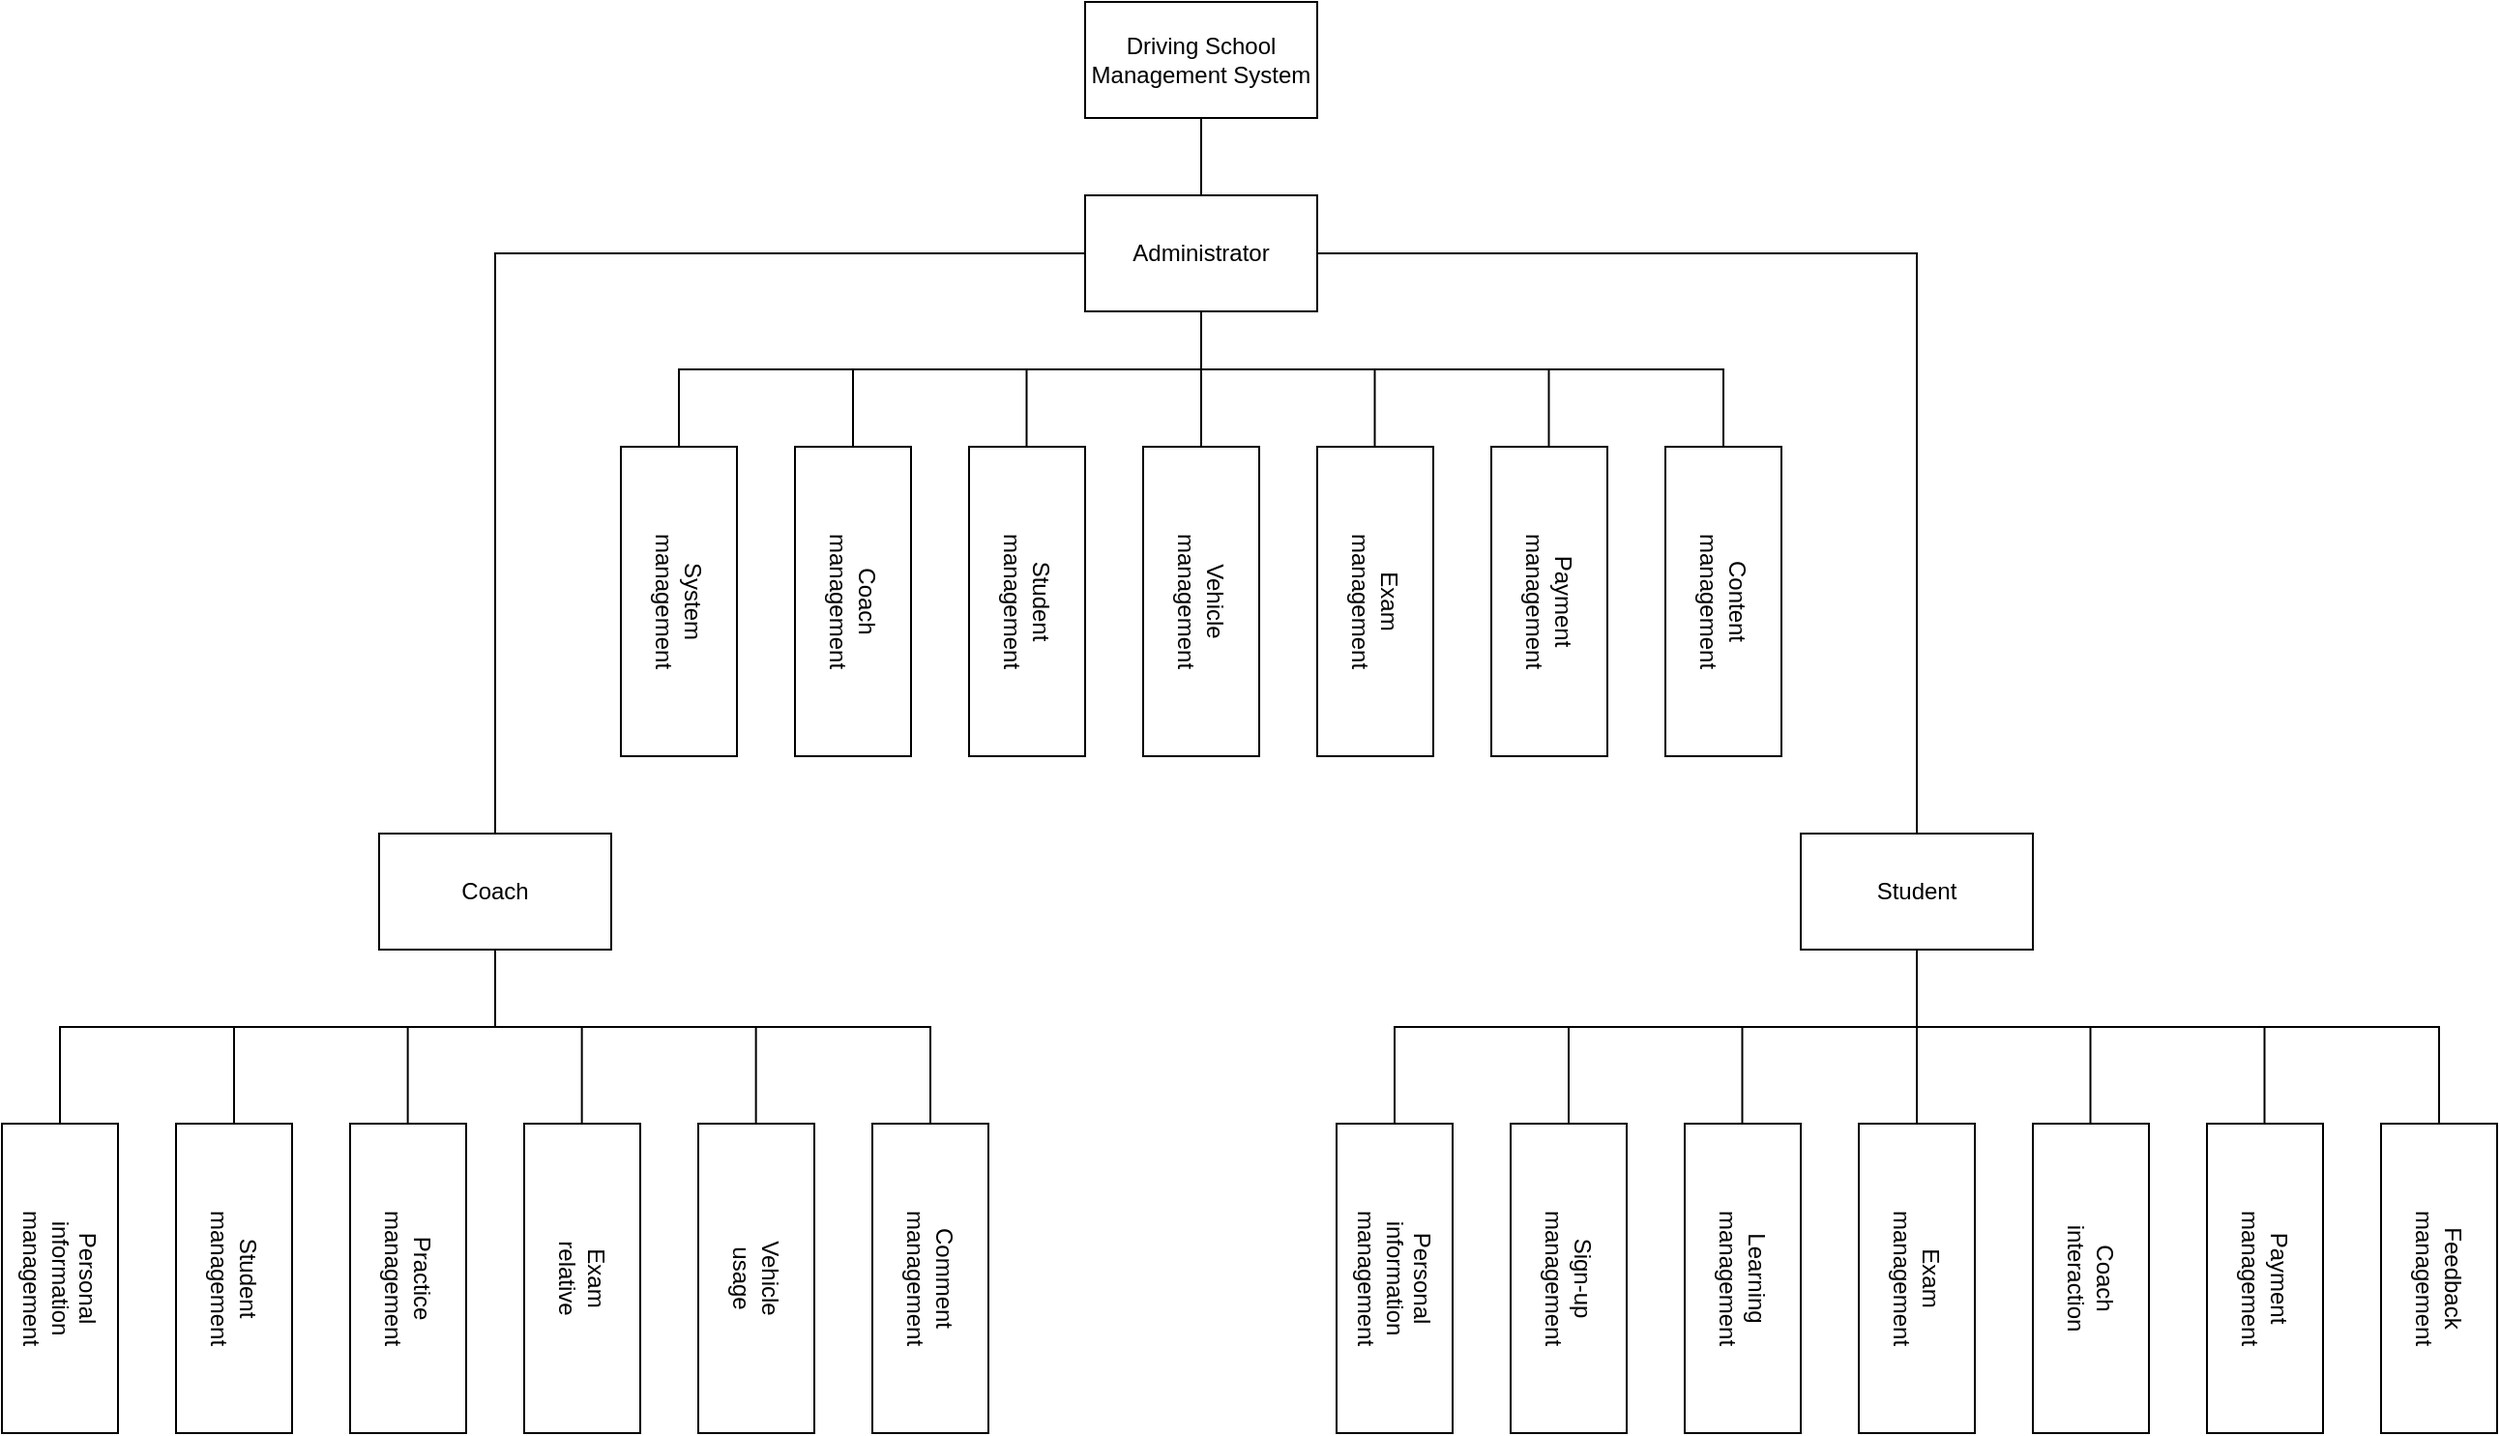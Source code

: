 <mxfile version="26.2.2">
  <diagram name="第 1 页" id="kSbwENPbiCPndEw7tRA8">
    <mxGraphModel dx="3007" dy="1548" grid="1" gridSize="10" guides="1" tooltips="1" connect="1" arrows="1" fold="1" page="1" pageScale="1" pageWidth="827" pageHeight="1169" math="0" shadow="0">
      <root>
        <mxCell id="0" />
        <mxCell id="1" parent="0" />
        <mxCell id="XWe93O4pvrMIyXSSVVKB-1" value="Driving School Management System" style="rounded=0;whiteSpace=wrap;html=1;" vertex="1" parent="1">
          <mxGeometry x="420" y="120" width="120" height="60" as="geometry" />
        </mxCell>
        <mxCell id="XWe93O4pvrMIyXSSVVKB-2" value="Administrator" style="rounded=0;whiteSpace=wrap;html=1;" vertex="1" parent="1">
          <mxGeometry x="420" y="220" width="120" height="60" as="geometry" />
        </mxCell>
        <mxCell id="XWe93O4pvrMIyXSSVVKB-3" value="Coach" style="rounded=0;whiteSpace=wrap;html=1;" vertex="1" parent="1">
          <mxGeometry x="55" y="550" width="120" height="60" as="geometry" />
        </mxCell>
        <mxCell id="XWe93O4pvrMIyXSSVVKB-4" value="Student" style="rounded=0;whiteSpace=wrap;html=1;" vertex="1" parent="1">
          <mxGeometry x="790" y="550" width="120" height="60" as="geometry" />
        </mxCell>
        <mxCell id="XWe93O4pvrMIyXSSVVKB-6" value="" style="rounded=0;whiteSpace=wrap;html=1;" vertex="1" parent="1">
          <mxGeometry x="180" y="350" width="60" height="160" as="geometry" />
        </mxCell>
        <mxCell id="XWe93O4pvrMIyXSSVVKB-7" value="" style="rounded=0;whiteSpace=wrap;html=1;" vertex="1" parent="1">
          <mxGeometry x="270" y="350" width="60" height="160" as="geometry" />
        </mxCell>
        <mxCell id="XWe93O4pvrMIyXSSVVKB-8" value="" style="rounded=0;whiteSpace=wrap;html=1;" vertex="1" parent="1">
          <mxGeometry x="360" y="350" width="60" height="160" as="geometry" />
        </mxCell>
        <mxCell id="XWe93O4pvrMIyXSSVVKB-9" value="" style="rounded=0;whiteSpace=wrap;html=1;" vertex="1" parent="1">
          <mxGeometry x="450" y="350" width="60" height="160" as="geometry" />
        </mxCell>
        <mxCell id="XWe93O4pvrMIyXSSVVKB-10" value="" style="rounded=0;whiteSpace=wrap;html=1;" vertex="1" parent="1">
          <mxGeometry x="540" y="350" width="60" height="160" as="geometry" />
        </mxCell>
        <mxCell id="XWe93O4pvrMIyXSSVVKB-11" value="" style="rounded=0;whiteSpace=wrap;html=1;" vertex="1" parent="1">
          <mxGeometry x="630" y="350" width="60" height="160" as="geometry" />
        </mxCell>
        <mxCell id="XWe93O4pvrMIyXSSVVKB-12" value="" style="rounded=0;whiteSpace=wrap;html=1;" vertex="1" parent="1">
          <mxGeometry x="720" y="350" width="60" height="160" as="geometry" />
        </mxCell>
        <mxCell id="XWe93O4pvrMIyXSSVVKB-13" value="" style="rounded=0;whiteSpace=wrap;html=1;" vertex="1" parent="1">
          <mxGeometry x="-140" y="700" width="60" height="160" as="geometry" />
        </mxCell>
        <mxCell id="XWe93O4pvrMIyXSSVVKB-14" value="" style="rounded=0;whiteSpace=wrap;html=1;" vertex="1" parent="1">
          <mxGeometry x="-50" y="700" width="60" height="160" as="geometry" />
        </mxCell>
        <mxCell id="XWe93O4pvrMIyXSSVVKB-15" value="" style="rounded=0;whiteSpace=wrap;html=1;" vertex="1" parent="1">
          <mxGeometry x="40" y="700" width="60" height="160" as="geometry" />
        </mxCell>
        <mxCell id="XWe93O4pvrMIyXSSVVKB-17" value="" style="rounded=0;whiteSpace=wrap;html=1;" vertex="1" parent="1">
          <mxGeometry x="130" y="700" width="60" height="160" as="geometry" />
        </mxCell>
        <mxCell id="XWe93O4pvrMIyXSSVVKB-18" value="" style="rounded=0;whiteSpace=wrap;html=1;" vertex="1" parent="1">
          <mxGeometry x="220" y="700" width="60" height="160" as="geometry" />
        </mxCell>
        <mxCell id="XWe93O4pvrMIyXSSVVKB-19" value="" style="rounded=0;whiteSpace=wrap;html=1;" vertex="1" parent="1">
          <mxGeometry x="310" y="700" width="60" height="160" as="geometry" />
        </mxCell>
        <mxCell id="XWe93O4pvrMIyXSSVVKB-20" value="" style="rounded=0;whiteSpace=wrap;html=1;" vertex="1" parent="1">
          <mxGeometry x="550" y="700" width="60" height="160" as="geometry" />
        </mxCell>
        <mxCell id="XWe93O4pvrMIyXSSVVKB-21" value="" style="rounded=0;whiteSpace=wrap;html=1;" vertex="1" parent="1">
          <mxGeometry x="640" y="700" width="60" height="160" as="geometry" />
        </mxCell>
        <mxCell id="XWe93O4pvrMIyXSSVVKB-22" value="" style="rounded=0;whiteSpace=wrap;html=1;" vertex="1" parent="1">
          <mxGeometry x="730" y="700" width="60" height="160" as="geometry" />
        </mxCell>
        <mxCell id="XWe93O4pvrMIyXSSVVKB-23" value="" style="rounded=0;whiteSpace=wrap;html=1;" vertex="1" parent="1">
          <mxGeometry x="820" y="700" width="60" height="160" as="geometry" />
        </mxCell>
        <mxCell id="XWe93O4pvrMIyXSSVVKB-24" value="" style="rounded=0;whiteSpace=wrap;html=1;" vertex="1" parent="1">
          <mxGeometry x="910" y="700" width="60" height="160" as="geometry" />
        </mxCell>
        <mxCell id="XWe93O4pvrMIyXSSVVKB-25" value="" style="rounded=0;whiteSpace=wrap;html=1;" vertex="1" parent="1">
          <mxGeometry x="1000" y="700" width="60" height="160" as="geometry" />
        </mxCell>
        <mxCell id="XWe93O4pvrMIyXSSVVKB-26" value="" style="rounded=0;whiteSpace=wrap;html=1;" vertex="1" parent="1">
          <mxGeometry x="1090" y="700" width="60" height="160" as="geometry" />
        </mxCell>
        <mxCell id="XWe93O4pvrMIyXSSVVKB-27" value="System management" style="text;html=1;align=center;verticalAlign=middle;whiteSpace=wrap;rounded=0;rotation=90;" vertex="1" parent="1">
          <mxGeometry x="180" y="415" width="60" height="30" as="geometry" />
        </mxCell>
        <mxCell id="XWe93O4pvrMIyXSSVVKB-28" value="Coach management" style="text;html=1;align=center;verticalAlign=middle;whiteSpace=wrap;rounded=0;rotation=90;" vertex="1" parent="1">
          <mxGeometry x="270" y="415" width="60" height="30" as="geometry" />
        </mxCell>
        <mxCell id="XWe93O4pvrMIyXSSVVKB-29" value="Student management" style="text;html=1;align=center;verticalAlign=middle;whiteSpace=wrap;rounded=0;rotation=90;" vertex="1" parent="1">
          <mxGeometry x="360" y="415" width="60" height="30" as="geometry" />
        </mxCell>
        <mxCell id="XWe93O4pvrMIyXSSVVKB-30" value="Vehicle management" style="text;html=1;align=center;verticalAlign=middle;whiteSpace=wrap;rounded=0;rotation=90;" vertex="1" parent="1">
          <mxGeometry x="450" y="415" width="60" height="30" as="geometry" />
        </mxCell>
        <mxCell id="XWe93O4pvrMIyXSSVVKB-31" value="Exam management" style="text;html=1;align=center;verticalAlign=middle;whiteSpace=wrap;rounded=0;rotation=90;" vertex="1" parent="1">
          <mxGeometry x="540" y="415" width="60" height="30" as="geometry" />
        </mxCell>
        <mxCell id="XWe93O4pvrMIyXSSVVKB-32" value="Payment management" style="text;html=1;align=center;verticalAlign=middle;whiteSpace=wrap;rounded=0;rotation=90;" vertex="1" parent="1">
          <mxGeometry x="630" y="415" width="60" height="30" as="geometry" />
        </mxCell>
        <mxCell id="XWe93O4pvrMIyXSSVVKB-33" value="Content management" style="text;html=1;align=center;verticalAlign=middle;whiteSpace=wrap;rounded=0;rotation=90;" vertex="1" parent="1">
          <mxGeometry x="720" y="415" width="60" height="30" as="geometry" />
        </mxCell>
        <mxCell id="XWe93O4pvrMIyXSSVVKB-34" value="Personal information management" style="text;html=1;align=center;verticalAlign=middle;whiteSpace=wrap;rounded=0;rotation=90;" vertex="1" parent="1">
          <mxGeometry x="-140" y="765" width="60" height="30" as="geometry" />
        </mxCell>
        <mxCell id="XWe93O4pvrMIyXSSVVKB-35" value="Student management" style="text;html=1;align=center;verticalAlign=middle;whiteSpace=wrap;rounded=0;rotation=90;" vertex="1" parent="1">
          <mxGeometry x="-50" y="765" width="60" height="30" as="geometry" />
        </mxCell>
        <mxCell id="XWe93O4pvrMIyXSSVVKB-36" value="Practice management" style="text;html=1;align=center;verticalAlign=middle;whiteSpace=wrap;rounded=0;rotation=90;" vertex="1" parent="1">
          <mxGeometry x="40" y="765" width="60" height="30" as="geometry" />
        </mxCell>
        <mxCell id="XWe93O4pvrMIyXSSVVKB-38" value="Exam relative" style="text;html=1;align=center;verticalAlign=middle;whiteSpace=wrap;rounded=0;rotation=90;" vertex="1" parent="1">
          <mxGeometry x="130" y="765" width="60" height="30" as="geometry" />
        </mxCell>
        <mxCell id="XWe93O4pvrMIyXSSVVKB-39" value="Vehicle usage" style="text;html=1;align=center;verticalAlign=middle;whiteSpace=wrap;rounded=0;rotation=90;" vertex="1" parent="1">
          <mxGeometry x="220" y="765" width="60" height="30" as="geometry" />
        </mxCell>
        <mxCell id="XWe93O4pvrMIyXSSVVKB-40" value="Comment management" style="text;html=1;align=center;verticalAlign=middle;whiteSpace=wrap;rounded=0;rotation=90;" vertex="1" parent="1">
          <mxGeometry x="310" y="765" width="60" height="30" as="geometry" />
        </mxCell>
        <mxCell id="XWe93O4pvrMIyXSSVVKB-41" value="Personal information management" style="text;html=1;align=center;verticalAlign=middle;whiteSpace=wrap;rounded=0;rotation=90;" vertex="1" parent="1">
          <mxGeometry x="550" y="765" width="60" height="30" as="geometry" />
        </mxCell>
        <mxCell id="XWe93O4pvrMIyXSSVVKB-42" value="Sign-up management" style="text;html=1;align=center;verticalAlign=middle;whiteSpace=wrap;rounded=0;rotation=90;" vertex="1" parent="1">
          <mxGeometry x="640" y="765" width="60" height="30" as="geometry" />
        </mxCell>
        <mxCell id="XWe93O4pvrMIyXSSVVKB-43" value="Learning management" style="text;html=1;align=center;verticalAlign=middle;whiteSpace=wrap;rounded=0;rotation=90;" vertex="1" parent="1">
          <mxGeometry x="730" y="765" width="60" height="30" as="geometry" />
        </mxCell>
        <mxCell id="XWe93O4pvrMIyXSSVVKB-44" value="Exam management" style="text;html=1;align=center;verticalAlign=middle;whiteSpace=wrap;rounded=0;rotation=90;" vertex="1" parent="1">
          <mxGeometry x="820" y="765" width="60" height="30" as="geometry" />
        </mxCell>
        <mxCell id="XWe93O4pvrMIyXSSVVKB-45" value="Coach interaction" style="text;html=1;align=center;verticalAlign=middle;whiteSpace=wrap;rounded=0;rotation=90;" vertex="1" parent="1">
          <mxGeometry x="910" y="765" width="60" height="30" as="geometry" />
        </mxCell>
        <mxCell id="XWe93O4pvrMIyXSSVVKB-46" value="Payment management" style="text;html=1;align=center;verticalAlign=middle;whiteSpace=wrap;rounded=0;rotation=90;" vertex="1" parent="1">
          <mxGeometry x="1000" y="765" width="60" height="30" as="geometry" />
        </mxCell>
        <mxCell id="XWe93O4pvrMIyXSSVVKB-47" value="Feedback management" style="text;html=1;align=center;verticalAlign=middle;whiteSpace=wrap;rounded=0;rotation=90;" vertex="1" parent="1">
          <mxGeometry x="1090" y="765" width="60" height="30" as="geometry" />
        </mxCell>
        <mxCell id="XWe93O4pvrMIyXSSVVKB-50" value="" style="endArrow=none;html=1;rounded=0;entryX=0.5;entryY=1;entryDx=0;entryDy=0;exitX=0.5;exitY=0;exitDx=0;exitDy=0;" edge="1" parent="1" source="XWe93O4pvrMIyXSSVVKB-2" target="XWe93O4pvrMIyXSSVVKB-1">
          <mxGeometry width="50" height="50" relative="1" as="geometry">
            <mxPoint x="350" y="240" as="sourcePoint" />
            <mxPoint x="400" y="190" as="targetPoint" />
          </mxGeometry>
        </mxCell>
        <mxCell id="XWe93O4pvrMIyXSSVVKB-51" value="" style="endArrow=none;html=1;rounded=0;entryX=0.5;entryY=1;entryDx=0;entryDy=0;exitX=0.5;exitY=0;exitDx=0;exitDy=0;" edge="1" parent="1" source="XWe93O4pvrMIyXSSVVKB-9" target="XWe93O4pvrMIyXSSVVKB-2">
          <mxGeometry width="50" height="50" relative="1" as="geometry">
            <mxPoint x="330" y="300" as="sourcePoint" />
            <mxPoint x="380" y="250" as="targetPoint" />
          </mxGeometry>
        </mxCell>
        <mxCell id="XWe93O4pvrMIyXSSVVKB-52" value="" style="endArrow=none;html=1;rounded=0;exitX=0.5;exitY=0;exitDx=0;exitDy=0;entryX=0.5;entryY=0;entryDx=0;entryDy=0;" edge="1" parent="1" source="XWe93O4pvrMIyXSSVVKB-6" target="XWe93O4pvrMIyXSSVVKB-12">
          <mxGeometry width="50" height="50" relative="1" as="geometry">
            <mxPoint x="220" y="320" as="sourcePoint" />
            <mxPoint x="600" y="290" as="targetPoint" />
            <Array as="points">
              <mxPoint x="210" y="310" />
              <mxPoint x="480" y="310" />
              <mxPoint x="750" y="310" />
            </Array>
          </mxGeometry>
        </mxCell>
        <mxCell id="XWe93O4pvrMIyXSSVVKB-53" value="" style="endArrow=none;html=1;rounded=0;exitX=0.5;exitY=0;exitDx=0;exitDy=0;" edge="1" parent="1" source="XWe93O4pvrMIyXSSVVKB-7">
          <mxGeometry width="50" height="50" relative="1" as="geometry">
            <mxPoint x="280" y="300" as="sourcePoint" />
            <mxPoint x="300" y="310" as="targetPoint" />
          </mxGeometry>
        </mxCell>
        <mxCell id="XWe93O4pvrMIyXSSVVKB-54" value="" style="endArrow=none;html=1;rounded=0;exitX=0.5;exitY=0;exitDx=0;exitDy=0;" edge="1" parent="1">
          <mxGeometry width="50" height="50" relative="1" as="geometry">
            <mxPoint x="389.75" y="350" as="sourcePoint" />
            <mxPoint x="389.75" y="310" as="targetPoint" />
          </mxGeometry>
        </mxCell>
        <mxCell id="XWe93O4pvrMIyXSSVVKB-55" value="" style="endArrow=none;html=1;rounded=0;exitX=0.5;exitY=0;exitDx=0;exitDy=0;" edge="1" parent="1">
          <mxGeometry width="50" height="50" relative="1" as="geometry">
            <mxPoint x="569.75" y="350" as="sourcePoint" />
            <mxPoint x="569.75" y="310" as="targetPoint" />
          </mxGeometry>
        </mxCell>
        <mxCell id="XWe93O4pvrMIyXSSVVKB-56" value="" style="endArrow=none;html=1;rounded=0;exitX=0.5;exitY=0;exitDx=0;exitDy=0;" edge="1" parent="1">
          <mxGeometry width="50" height="50" relative="1" as="geometry">
            <mxPoint x="659.75" y="350" as="sourcePoint" />
            <mxPoint x="659.75" y="310" as="targetPoint" />
          </mxGeometry>
        </mxCell>
        <mxCell id="XWe93O4pvrMIyXSSVVKB-57" value="" style="endArrow=none;html=1;rounded=0;entryX=0;entryY=0.5;entryDx=0;entryDy=0;exitX=0.5;exitY=0;exitDx=0;exitDy=0;" edge="1" parent="1" source="XWe93O4pvrMIyXSSVVKB-3" target="XWe93O4pvrMIyXSSVVKB-2">
          <mxGeometry width="50" height="50" relative="1" as="geometry">
            <mxPoint x="50" y="230" as="sourcePoint" />
            <mxPoint x="100" y="180" as="targetPoint" />
            <Array as="points">
              <mxPoint x="115" y="250" />
            </Array>
          </mxGeometry>
        </mxCell>
        <mxCell id="XWe93O4pvrMIyXSSVVKB-58" value="" style="endArrow=none;html=1;rounded=0;exitX=1;exitY=0.5;exitDx=0;exitDy=0;entryX=0.5;entryY=0;entryDx=0;entryDy=0;" edge="1" parent="1" source="XWe93O4pvrMIyXSSVVKB-2" target="XWe93O4pvrMIyXSSVVKB-4">
          <mxGeometry width="50" height="50" relative="1" as="geometry">
            <mxPoint x="630" y="280" as="sourcePoint" />
            <mxPoint x="680" y="230" as="targetPoint" />
            <Array as="points">
              <mxPoint x="850" y="250" />
            </Array>
          </mxGeometry>
        </mxCell>
        <mxCell id="XWe93O4pvrMIyXSSVVKB-59" value="" style="endArrow=none;html=1;rounded=0;exitX=0.5;exitY=0;exitDx=0;exitDy=0;entryX=0.5;entryY=0;entryDx=0;entryDy=0;" edge="1" parent="1" source="XWe93O4pvrMIyXSSVVKB-13" target="XWe93O4pvrMIyXSSVVKB-19">
          <mxGeometry width="50" height="50" relative="1" as="geometry">
            <mxPoint x="-45" y="630" as="sourcePoint" />
            <mxPoint x="5" y="580" as="targetPoint" />
            <Array as="points">
              <mxPoint x="-110" y="650" />
              <mxPoint x="115" y="650" />
              <mxPoint x="340" y="650" />
            </Array>
          </mxGeometry>
        </mxCell>
        <mxCell id="XWe93O4pvrMIyXSSVVKB-60" value="" style="endArrow=none;html=1;rounded=0;entryX=0.5;entryY=1;entryDx=0;entryDy=0;" edge="1" parent="1" target="XWe93O4pvrMIyXSSVVKB-3">
          <mxGeometry width="50" height="50" relative="1" as="geometry">
            <mxPoint x="115" y="650" as="sourcePoint" />
            <mxPoint x="5" y="530" as="targetPoint" />
          </mxGeometry>
        </mxCell>
        <mxCell id="XWe93O4pvrMIyXSSVVKB-61" value="" style="endArrow=none;html=1;rounded=0;exitX=0.5;exitY=0;exitDx=0;exitDy=0;" edge="1" parent="1" source="XWe93O4pvrMIyXSSVVKB-14">
          <mxGeometry width="50" height="50" relative="1" as="geometry">
            <mxPoint x="-75" y="710" as="sourcePoint" />
            <mxPoint x="-20" y="650" as="targetPoint" />
          </mxGeometry>
        </mxCell>
        <mxCell id="XWe93O4pvrMIyXSSVVKB-62" value="" style="endArrow=none;html=1;rounded=0;exitX=0.5;exitY=0;exitDx=0;exitDy=0;" edge="1" parent="1">
          <mxGeometry width="50" height="50" relative="1" as="geometry">
            <mxPoint x="69.82" y="700" as="sourcePoint" />
            <mxPoint x="69.82" y="650" as="targetPoint" />
          </mxGeometry>
        </mxCell>
        <mxCell id="XWe93O4pvrMIyXSSVVKB-63" value="" style="endArrow=none;html=1;rounded=0;exitX=0.5;exitY=0;exitDx=0;exitDy=0;" edge="1" parent="1">
          <mxGeometry width="50" height="50" relative="1" as="geometry">
            <mxPoint x="159.82" y="700" as="sourcePoint" />
            <mxPoint x="159.82" y="650" as="targetPoint" />
          </mxGeometry>
        </mxCell>
        <mxCell id="XWe93O4pvrMIyXSSVVKB-64" value="" style="endArrow=none;html=1;rounded=0;exitX=0.5;exitY=0;exitDx=0;exitDy=0;" edge="1" parent="1">
          <mxGeometry width="50" height="50" relative="1" as="geometry">
            <mxPoint x="249.82" y="700" as="sourcePoint" />
            <mxPoint x="249.82" y="650" as="targetPoint" />
          </mxGeometry>
        </mxCell>
        <mxCell id="XWe93O4pvrMIyXSSVVKB-65" value="" style="endArrow=none;html=1;rounded=0;entryX=0.5;entryY=1;entryDx=0;entryDy=0;exitX=0.5;exitY=0;exitDx=0;exitDy=0;" edge="1" parent="1" source="XWe93O4pvrMIyXSSVVKB-23" target="XWe93O4pvrMIyXSSVVKB-4">
          <mxGeometry width="50" height="50" relative="1" as="geometry">
            <mxPoint x="820" y="690" as="sourcePoint" />
            <mxPoint x="870" y="640" as="targetPoint" />
          </mxGeometry>
        </mxCell>
        <mxCell id="XWe93O4pvrMIyXSSVVKB-66" value="" style="endArrow=none;html=1;rounded=0;exitX=0.5;exitY=0;exitDx=0;exitDy=0;entryX=0.5;entryY=0;entryDx=0;entryDy=0;" edge="1" parent="1" source="XWe93O4pvrMIyXSSVVKB-20" target="XWe93O4pvrMIyXSSVVKB-26">
          <mxGeometry width="50" height="50" relative="1" as="geometry">
            <mxPoint x="560" y="680" as="sourcePoint" />
            <mxPoint x="1070" y="680" as="targetPoint" />
            <Array as="points">
              <mxPoint x="580" y="650" />
              <mxPoint x="850" y="650" />
              <mxPoint x="1120" y="650" />
            </Array>
          </mxGeometry>
        </mxCell>
        <mxCell id="XWe93O4pvrMIyXSSVVKB-67" value="" style="endArrow=none;html=1;rounded=0;exitX=0.5;exitY=0;exitDx=0;exitDy=0;" edge="1" parent="1" source="XWe93O4pvrMIyXSSVVKB-21">
          <mxGeometry width="50" height="50" relative="1" as="geometry">
            <mxPoint x="650" y="640" as="sourcePoint" />
            <mxPoint x="670" y="650" as="targetPoint" />
          </mxGeometry>
        </mxCell>
        <mxCell id="XWe93O4pvrMIyXSSVVKB-68" value="" style="endArrow=none;html=1;rounded=0;exitX=0.5;exitY=0;exitDx=0;exitDy=0;" edge="1" parent="1">
          <mxGeometry width="50" height="50" relative="1" as="geometry">
            <mxPoint x="759.75" y="700" as="sourcePoint" />
            <mxPoint x="759.75" y="650" as="targetPoint" />
          </mxGeometry>
        </mxCell>
        <mxCell id="XWe93O4pvrMIyXSSVVKB-69" value="" style="endArrow=none;html=1;rounded=0;exitX=0.5;exitY=0;exitDx=0;exitDy=0;" edge="1" parent="1">
          <mxGeometry width="50" height="50" relative="1" as="geometry">
            <mxPoint x="939.75" y="700" as="sourcePoint" />
            <mxPoint x="939.75" y="650" as="targetPoint" />
          </mxGeometry>
        </mxCell>
        <mxCell id="XWe93O4pvrMIyXSSVVKB-70" value="" style="endArrow=none;html=1;rounded=0;exitX=0.5;exitY=0;exitDx=0;exitDy=0;" edge="1" parent="1">
          <mxGeometry width="50" height="50" relative="1" as="geometry">
            <mxPoint x="1029.75" y="700" as="sourcePoint" />
            <mxPoint x="1029.75" y="650" as="targetPoint" />
          </mxGeometry>
        </mxCell>
      </root>
    </mxGraphModel>
  </diagram>
</mxfile>
